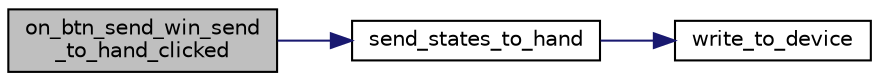 digraph "on_btn_send_win_send_to_hand_clicked"
{
  edge [fontname="Helvetica",fontsize="10",labelfontname="Helvetica",labelfontsize="10"];
  node [fontname="Helvetica",fontsize="10",shape=record];
  rankdir="LR";
  Node72 [label="on_btn_send_win_send\l_to_hand_clicked",height=0.2,width=0.4,color="black", fillcolor="grey75", style="filled", fontcolor="black"];
  Node72 -> Node73 [color="midnightblue",fontsize="10",style="solid",fontname="Helvetica"];
  Node73 [label="send_states_to_hand",height=0.2,width=0.4,color="black", fillcolor="white", style="filled",URL="$Hand_8c.html#a4ff7c3b312c4dde8ddb3a6ddf744381e",tooltip="Sends servo target positions to hand. "];
  Node73 -> Node74 [color="midnightblue",fontsize="10",style="solid",fontname="Helvetica"];
  Node74 [label="write_to_device",height=0.2,width=0.4,color="black", fillcolor="white", style="filled",URL="$Hand_8c.html#a978772edaba730e028fd8419ee463264",tooltip="Send data to device. "];
}
